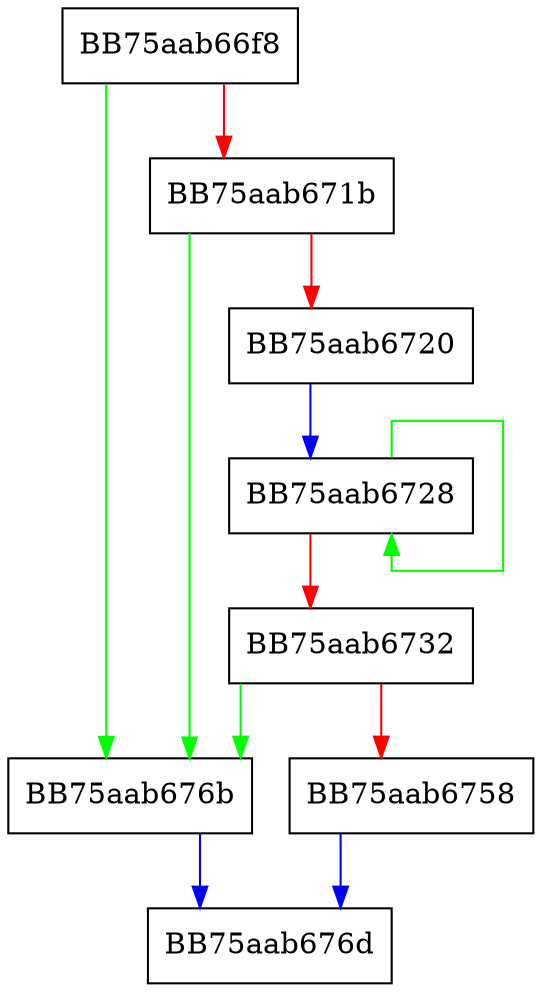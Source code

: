 digraph set_resource_actionerrcode {
  node [shape="box"];
  graph [splines=ortho];
  BB75aab66f8 -> BB75aab676b [color="green"];
  BB75aab66f8 -> BB75aab671b [color="red"];
  BB75aab671b -> BB75aab676b [color="green"];
  BB75aab671b -> BB75aab6720 [color="red"];
  BB75aab6720 -> BB75aab6728 [color="blue"];
  BB75aab6728 -> BB75aab6728 [color="green"];
  BB75aab6728 -> BB75aab6732 [color="red"];
  BB75aab6732 -> BB75aab676b [color="green"];
  BB75aab6732 -> BB75aab6758 [color="red"];
  BB75aab6758 -> BB75aab676d [color="blue"];
  BB75aab676b -> BB75aab676d [color="blue"];
}
